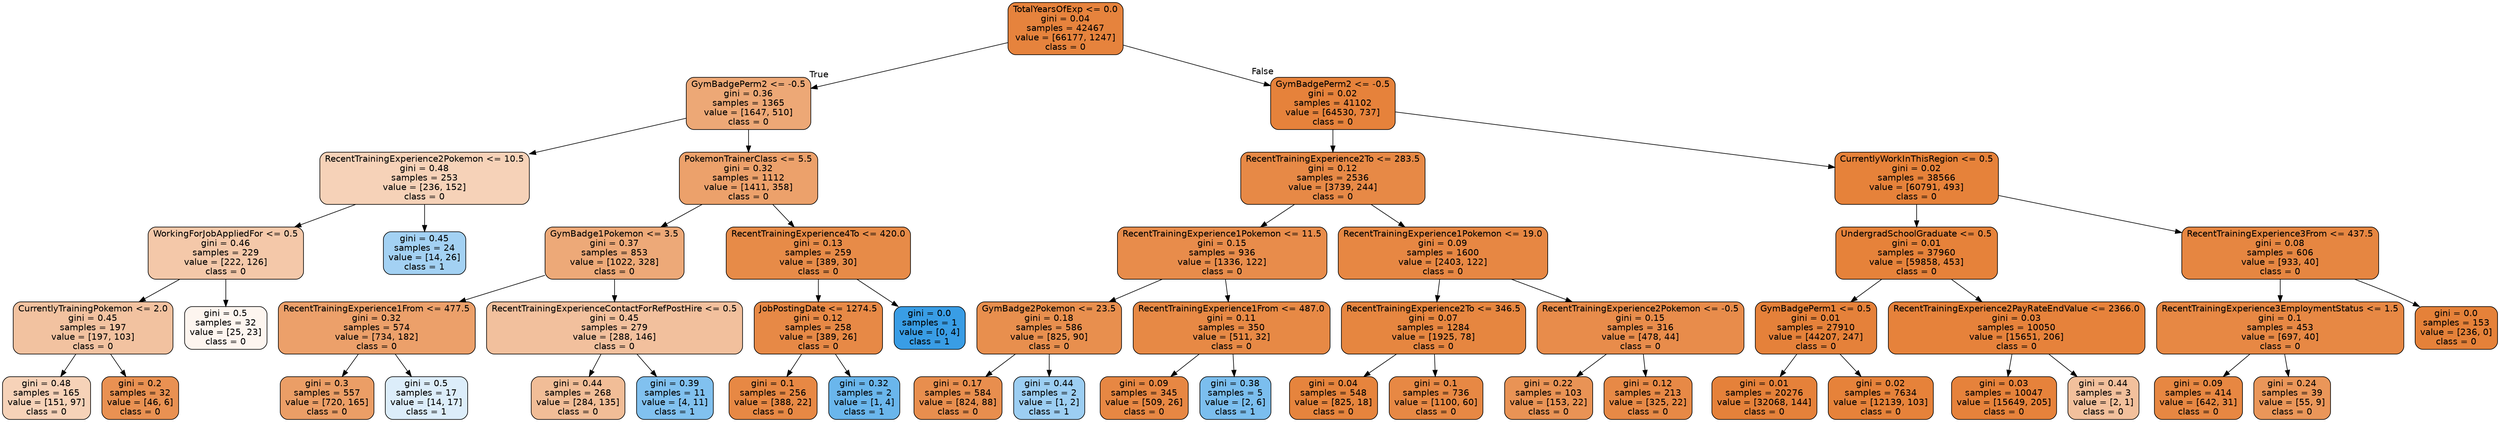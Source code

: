 digraph Tree {
node [shape=box, style="filled, rounded", color="black", fontname=helvetica] ;
edge [fontname=helvetica] ;
0 [label="TotalYearsOfExp <= 0.0\ngini = 0.04\nsamples = 42467\nvalue = [66177, 1247]\nclass = 0", fillcolor="#e58139fa"] ;
1 [label="GymBadgePerm2 <= -0.5\ngini = 0.36\nsamples = 1365\nvalue = [1647, 510]\nclass = 0", fillcolor="#e58139b0"] ;
0 -> 1 [labeldistance=2.5, labelangle=45, headlabel="True"] ;
2 [label="RecentTrainingExperience2Pokemon <= 10.5\ngini = 0.48\nsamples = 253\nvalue = [236, 152]\nclass = 0", fillcolor="#e581395b"] ;
1 -> 2 ;
3 [label="WorkingForJobAppliedFor <= 0.5\ngini = 0.46\nsamples = 229\nvalue = [222, 126]\nclass = 0", fillcolor="#e581396e"] ;
2 -> 3 ;
4 [label="CurrentlyTrainingPokemon <= 2.0\ngini = 0.45\nsamples = 197\nvalue = [197, 103]\nclass = 0", fillcolor="#e581397a"] ;
3 -> 4 ;
5 [label="gini = 0.48\nsamples = 165\nvalue = [151, 97]\nclass = 0", fillcolor="#e581395b"] ;
4 -> 5 ;
6 [label="gini = 0.2\nsamples = 32\nvalue = [46, 6]\nclass = 0", fillcolor="#e58139de"] ;
4 -> 6 ;
7 [label="gini = 0.5\nsamples = 32\nvalue = [25, 23]\nclass = 0", fillcolor="#e5813914"] ;
3 -> 7 ;
8 [label="gini = 0.45\nsamples = 24\nvalue = [14, 26]\nclass = 1", fillcolor="#399de576"] ;
2 -> 8 ;
9 [label="PokemonTrainerClass <= 5.5\ngini = 0.32\nsamples = 1112\nvalue = [1411, 358]\nclass = 0", fillcolor="#e58139be"] ;
1 -> 9 ;
10 [label="GymBadge1Pokemon <= 3.5\ngini = 0.37\nsamples = 853\nvalue = [1022, 328]\nclass = 0", fillcolor="#e58139ad"] ;
9 -> 10 ;
11 [label="RecentTrainingExperience1From <= 477.5\ngini = 0.32\nsamples = 574\nvalue = [734, 182]\nclass = 0", fillcolor="#e58139c0"] ;
10 -> 11 ;
12 [label="gini = 0.3\nsamples = 557\nvalue = [720, 165]\nclass = 0", fillcolor="#e58139c5"] ;
11 -> 12 ;
13 [label="gini = 0.5\nsamples = 17\nvalue = [14, 17]\nclass = 1", fillcolor="#399de52d"] ;
11 -> 13 ;
14 [label="RecentTrainingExperienceContactForRefPostHire <= 0.5\ngini = 0.45\nsamples = 279\nvalue = [288, 146]\nclass = 0", fillcolor="#e581397e"] ;
10 -> 14 ;
15 [label="gini = 0.44\nsamples = 268\nvalue = [284, 135]\nclass = 0", fillcolor="#e5813986"] ;
14 -> 15 ;
16 [label="gini = 0.39\nsamples = 11\nvalue = [4, 11]\nclass = 1", fillcolor="#399de5a2"] ;
14 -> 16 ;
17 [label="RecentTrainingExperience4To <= 420.0\ngini = 0.13\nsamples = 259\nvalue = [389, 30]\nclass = 0", fillcolor="#e58139eb"] ;
9 -> 17 ;
18 [label="JobPostingDate <= 1274.5\ngini = 0.12\nsamples = 258\nvalue = [389, 26]\nclass = 0", fillcolor="#e58139ee"] ;
17 -> 18 ;
19 [label="gini = 0.1\nsamples = 256\nvalue = [388, 22]\nclass = 0", fillcolor="#e58139f1"] ;
18 -> 19 ;
20 [label="gini = 0.32\nsamples = 2\nvalue = [1, 4]\nclass = 1", fillcolor="#399de5bf"] ;
18 -> 20 ;
21 [label="gini = 0.0\nsamples = 1\nvalue = [0, 4]\nclass = 1", fillcolor="#399de5ff"] ;
17 -> 21 ;
22 [label="GymBadgePerm2 <= -0.5\ngini = 0.02\nsamples = 41102\nvalue = [64530, 737]\nclass = 0", fillcolor="#e58139fc"] ;
0 -> 22 [labeldistance=2.5, labelangle=-45, headlabel="False"] ;
23 [label="RecentTrainingExperience2To <= 283.5\ngini = 0.12\nsamples = 2536\nvalue = [3739, 244]\nclass = 0", fillcolor="#e58139ee"] ;
22 -> 23 ;
24 [label="RecentTrainingExperience1Pokemon <= 11.5\ngini = 0.15\nsamples = 936\nvalue = [1336, 122]\nclass = 0", fillcolor="#e58139e8"] ;
23 -> 24 ;
25 [label="GymBadge2Pokemon <= 23.5\ngini = 0.18\nsamples = 586\nvalue = [825, 90]\nclass = 0", fillcolor="#e58139e3"] ;
24 -> 25 ;
26 [label="gini = 0.17\nsamples = 584\nvalue = [824, 88]\nclass = 0", fillcolor="#e58139e4"] ;
25 -> 26 ;
27 [label="gini = 0.44\nsamples = 2\nvalue = [1, 2]\nclass = 1", fillcolor="#399de57f"] ;
25 -> 27 ;
28 [label="RecentTrainingExperience1From <= 487.0\ngini = 0.11\nsamples = 350\nvalue = [511, 32]\nclass = 0", fillcolor="#e58139ef"] ;
24 -> 28 ;
29 [label="gini = 0.09\nsamples = 345\nvalue = [509, 26]\nclass = 0", fillcolor="#e58139f2"] ;
28 -> 29 ;
30 [label="gini = 0.38\nsamples = 5\nvalue = [2, 6]\nclass = 1", fillcolor="#399de5aa"] ;
28 -> 30 ;
31 [label="RecentTrainingExperience1Pokemon <= 19.0\ngini = 0.09\nsamples = 1600\nvalue = [2403, 122]\nclass = 0", fillcolor="#e58139f2"] ;
23 -> 31 ;
32 [label="RecentTrainingExperience2To <= 346.5\ngini = 0.07\nsamples = 1284\nvalue = [1925, 78]\nclass = 0", fillcolor="#e58139f5"] ;
31 -> 32 ;
33 [label="gini = 0.04\nsamples = 548\nvalue = [825, 18]\nclass = 0", fillcolor="#e58139f9"] ;
32 -> 33 ;
34 [label="gini = 0.1\nsamples = 736\nvalue = [1100, 60]\nclass = 0", fillcolor="#e58139f1"] ;
32 -> 34 ;
35 [label="RecentTrainingExperience2Pokemon <= -0.5\ngini = 0.15\nsamples = 316\nvalue = [478, 44]\nclass = 0", fillcolor="#e58139e8"] ;
31 -> 35 ;
36 [label="gini = 0.22\nsamples = 103\nvalue = [153, 22]\nclass = 0", fillcolor="#e58139da"] ;
35 -> 36 ;
37 [label="gini = 0.12\nsamples = 213\nvalue = [325, 22]\nclass = 0", fillcolor="#e58139ee"] ;
35 -> 37 ;
38 [label="CurrentlyWorkInThisRegion <= 0.5\ngini = 0.02\nsamples = 38566\nvalue = [60791, 493]\nclass = 0", fillcolor="#e58139fd"] ;
22 -> 38 ;
39 [label="UndergradSchoolGraduate <= 0.5\ngini = 0.01\nsamples = 37960\nvalue = [59858, 453]\nclass = 0", fillcolor="#e58139fd"] ;
38 -> 39 ;
40 [label="GymBadgePerm1 <= 0.5\ngini = 0.01\nsamples = 27910\nvalue = [44207, 247]\nclass = 0", fillcolor="#e58139fe"] ;
39 -> 40 ;
41 [label="gini = 0.01\nsamples = 20276\nvalue = [32068, 144]\nclass = 0", fillcolor="#e58139fe"] ;
40 -> 41 ;
42 [label="gini = 0.02\nsamples = 7634\nvalue = [12139, 103]\nclass = 0", fillcolor="#e58139fd"] ;
40 -> 42 ;
43 [label="RecentTrainingExperience2PayRateEndValue <= 2366.0\ngini = 0.03\nsamples = 10050\nvalue = [15651, 206]\nclass = 0", fillcolor="#e58139fc"] ;
39 -> 43 ;
44 [label="gini = 0.03\nsamples = 10047\nvalue = [15649, 205]\nclass = 0", fillcolor="#e58139fc"] ;
43 -> 44 ;
45 [label="gini = 0.44\nsamples = 3\nvalue = [2, 1]\nclass = 0", fillcolor="#e581397f"] ;
43 -> 45 ;
46 [label="RecentTrainingExperience3From <= 437.5\ngini = 0.08\nsamples = 606\nvalue = [933, 40]\nclass = 0", fillcolor="#e58139f4"] ;
38 -> 46 ;
47 [label="RecentTrainingExperience3EmploymentStatus <= 1.5\ngini = 0.1\nsamples = 453\nvalue = [697, 40]\nclass = 0", fillcolor="#e58139f0"] ;
46 -> 47 ;
48 [label="gini = 0.09\nsamples = 414\nvalue = [642, 31]\nclass = 0", fillcolor="#e58139f3"] ;
47 -> 48 ;
49 [label="gini = 0.24\nsamples = 39\nvalue = [55, 9]\nclass = 0", fillcolor="#e58139d5"] ;
47 -> 49 ;
50 [label="gini = 0.0\nsamples = 153\nvalue = [236, 0]\nclass = 0", fillcolor="#e58139ff"] ;
46 -> 50 ;
}